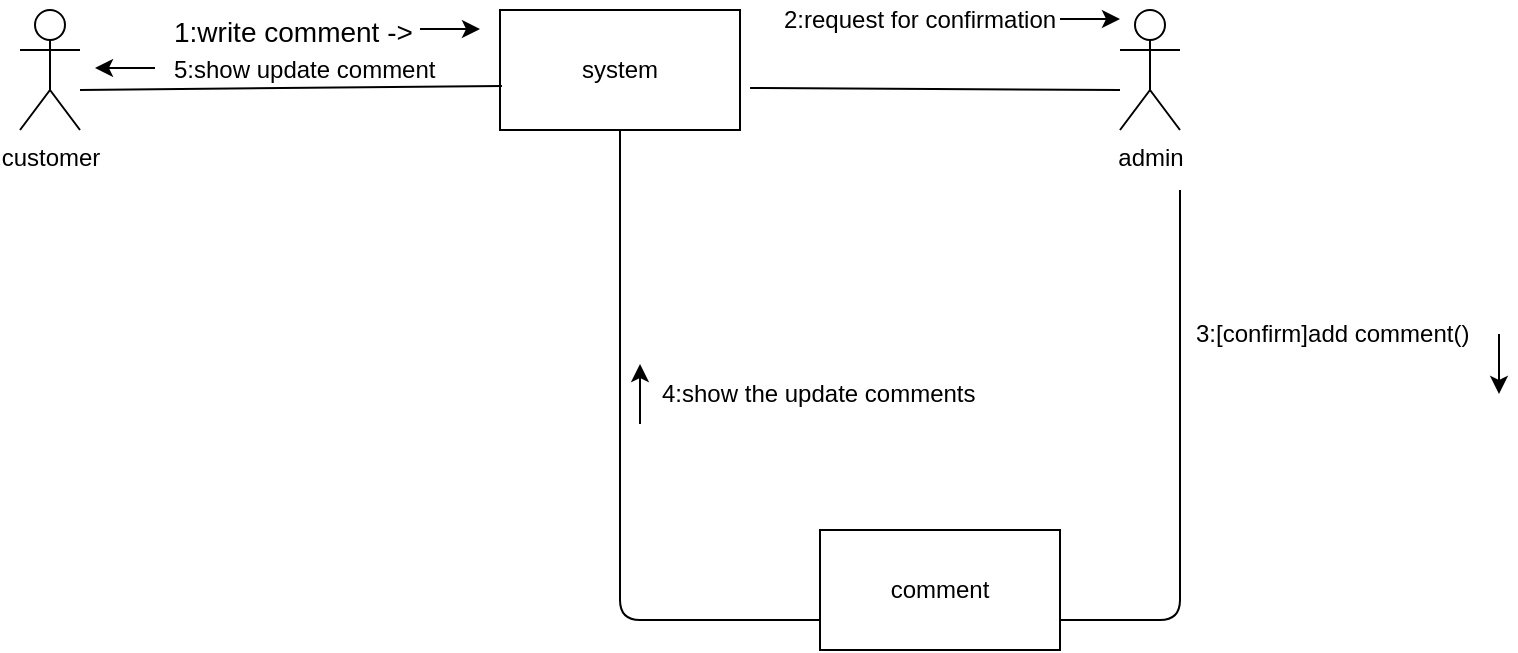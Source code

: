 <mxfile version="10.6.7" type="github"><diagram id="iNYVpVD6edZ9OjW3YQiK" name="Page-1"><mxGraphModel dx="1250" dy="577" grid="1" gridSize="10" guides="1" tooltips="1" connect="1" arrows="1" fold="1" page="1" pageScale="1" pageWidth="850" pageHeight="1100" math="0" shadow="0"><root><mxCell id="0"/><mxCell id="1" parent="0"/><mxCell id="_KnH0Fzx6X2XbSs3r4Ys-1" value="customer" style="shape=umlActor;verticalLabelPosition=bottom;labelBackgroundColor=#ffffff;verticalAlign=top;html=1;outlineConnect=0;" parent="1" vertex="1"><mxGeometry x="130" y="260" width="30" height="60" as="geometry"/></mxCell><mxCell id="_KnH0Fzx6X2XbSs3r4Ys-3" value="system" style="rounded=0;whiteSpace=wrap;html=1;" parent="1" vertex="1"><mxGeometry x="370" y="260" width="120" height="60" as="geometry"/></mxCell><mxCell id="_KnH0Fzx6X2XbSs3r4Ys-5" value="admin" style="shape=umlActor;verticalLabelPosition=bottom;labelBackgroundColor=#ffffff;verticalAlign=top;html=1;outlineConnect=0;" parent="1" vertex="1"><mxGeometry x="680" y="260" width="30" height="60" as="geometry"/></mxCell><mxCell id="_KnH0Fzx6X2XbSs3r4Ys-7" value="comment" style="rounded=0;whiteSpace=wrap;html=1;" parent="1" vertex="1"><mxGeometry x="530" y="520" width="120" height="60" as="geometry"/></mxCell><mxCell id="_KnH0Fzx6X2XbSs3r4Ys-8" value="&lt;font style=&quot;font-size: 14px&quot;&gt;1:write comment -&amp;gt;&lt;/font&gt;" style="text;html=1;resizable=0;points=[];autosize=1;align=left;verticalAlign=top;spacingTop=-4;" parent="1" vertex="1"><mxGeometry x="205" y="260" width="130" height="20" as="geometry"/></mxCell><mxCell id="_KnH0Fzx6X2XbSs3r4Ys-9" value="2:request for confirmation" style="text;html=1;resizable=0;points=[];autosize=1;align=left;verticalAlign=top;spacingTop=-4;" parent="1" vertex="1"><mxGeometry x="510" y="255" width="150" height="20" as="geometry"/></mxCell><mxCell id="_KnH0Fzx6X2XbSs3r4Ys-11" value="3:[confirm]add comment()" style="text;html=1;resizable=0;points=[];autosize=1;align=left;verticalAlign=top;spacingTop=-4;" parent="1" vertex="1"><mxGeometry x="716" y="412" width="150" height="20" as="geometry"/></mxCell><mxCell id="_KnH0Fzx6X2XbSs3r4Ys-15" value="4:show the update comments " style="text;html=1;resizable=0;points=[];autosize=1;align=left;verticalAlign=top;spacingTop=-4;" parent="1" vertex="1"><mxGeometry x="449" y="442" width="170" height="20" as="geometry"/></mxCell><mxCell id="Fe8NW6NhH04b_uqjJj4k-1" value="" style="endArrow=none;html=1;entryX=0.008;entryY=0.633;entryDx=0;entryDy=0;entryPerimeter=0;" edge="1" parent="1" target="_KnH0Fzx6X2XbSs3r4Ys-3"><mxGeometry width="50" height="50" relative="1" as="geometry"><mxPoint x="160" y="300" as="sourcePoint"/><mxPoint x="300" y="330" as="targetPoint"/></mxGeometry></mxCell><mxCell id="Fe8NW6NhH04b_uqjJj4k-2" value="" style="endArrow=none;html=1;exitX=1.042;exitY=0.65;exitDx=0;exitDy=0;exitPerimeter=0;" edge="1" parent="1" source="_KnH0Fzx6X2XbSs3r4Ys-3"><mxGeometry width="50" height="50" relative="1" as="geometry"><mxPoint x="190" y="400" as="sourcePoint"/><mxPoint x="680" y="300" as="targetPoint"/></mxGeometry></mxCell><mxCell id="Fe8NW6NhH04b_uqjJj4k-3" value="" style="endArrow=none;html=1;exitX=0;exitY=0.75;exitDx=0;exitDy=0;" edge="1" parent="1" source="_KnH0Fzx6X2XbSs3r4Ys-7"><mxGeometry width="50" height="50" relative="1" as="geometry"><mxPoint x="440" y="560" as="sourcePoint"/><mxPoint x="430" y="320" as="targetPoint"/><Array as="points"><mxPoint x="430" y="565"/></Array></mxGeometry></mxCell><mxCell id="Fe8NW6NhH04b_uqjJj4k-4" value="" style="endArrow=none;html=1;exitX=1;exitY=0.75;exitDx=0;exitDy=0;" edge="1" parent="1" source="_KnH0Fzx6X2XbSs3r4Ys-7"><mxGeometry width="50" height="50" relative="1" as="geometry"><mxPoint x="660" y="390" as="sourcePoint"/><mxPoint x="710" y="350" as="targetPoint"/><Array as="points"><mxPoint x="710" y="565"/></Array></mxGeometry></mxCell><mxCell id="Fe8NW6NhH04b_uqjJj4k-5" value="5:show update comment" style="text;html=1;resizable=0;points=[];autosize=1;align=left;verticalAlign=top;spacingTop=-4;" vertex="1" parent="1"><mxGeometry x="205" y="280" width="140" height="20" as="geometry"/></mxCell><mxCell id="Fe8NW6NhH04b_uqjJj4k-6" value="" style="endArrow=classic;html=1;" edge="1" parent="1"><mxGeometry width="50" height="50" relative="1" as="geometry"><mxPoint x="330" y="269.5" as="sourcePoint"/><mxPoint x="360" y="269.5" as="targetPoint"/><Array as="points"/></mxGeometry></mxCell><mxCell id="Fe8NW6NhH04b_uqjJj4k-7" value="" style="endArrow=classic;html=1;" edge="1" parent="1"><mxGeometry width="50" height="50" relative="1" as="geometry"><mxPoint x="650" y="264.5" as="sourcePoint"/><mxPoint x="680" y="264.5" as="targetPoint"/></mxGeometry></mxCell><mxCell id="Fe8NW6NhH04b_uqjJj4k-10" value="" style="endArrow=classic;html=1;" edge="1" parent="1"><mxGeometry width="50" height="50" relative="1" as="geometry"><mxPoint x="197.5" y="289" as="sourcePoint"/><mxPoint x="167.5" y="289" as="targetPoint"/><Array as="points"><mxPoint x="172.5" y="289"/></Array></mxGeometry></mxCell><mxCell id="Fe8NW6NhH04b_uqjJj4k-11" value="" style="endArrow=classic;html=1;" edge="1" parent="1"><mxGeometry width="50" height="50" relative="1" as="geometry"><mxPoint x="869.5" y="422" as="sourcePoint"/><mxPoint x="869.5" y="452" as="targetPoint"/></mxGeometry></mxCell><mxCell id="Fe8NW6NhH04b_uqjJj4k-13" value="" style="endArrow=classic;html=1;" edge="1" parent="1"><mxGeometry width="50" height="50" relative="1" as="geometry"><mxPoint x="440" y="467" as="sourcePoint"/><mxPoint x="440" y="437" as="targetPoint"/></mxGeometry></mxCell></root></mxGraphModel></diagram></mxfile>